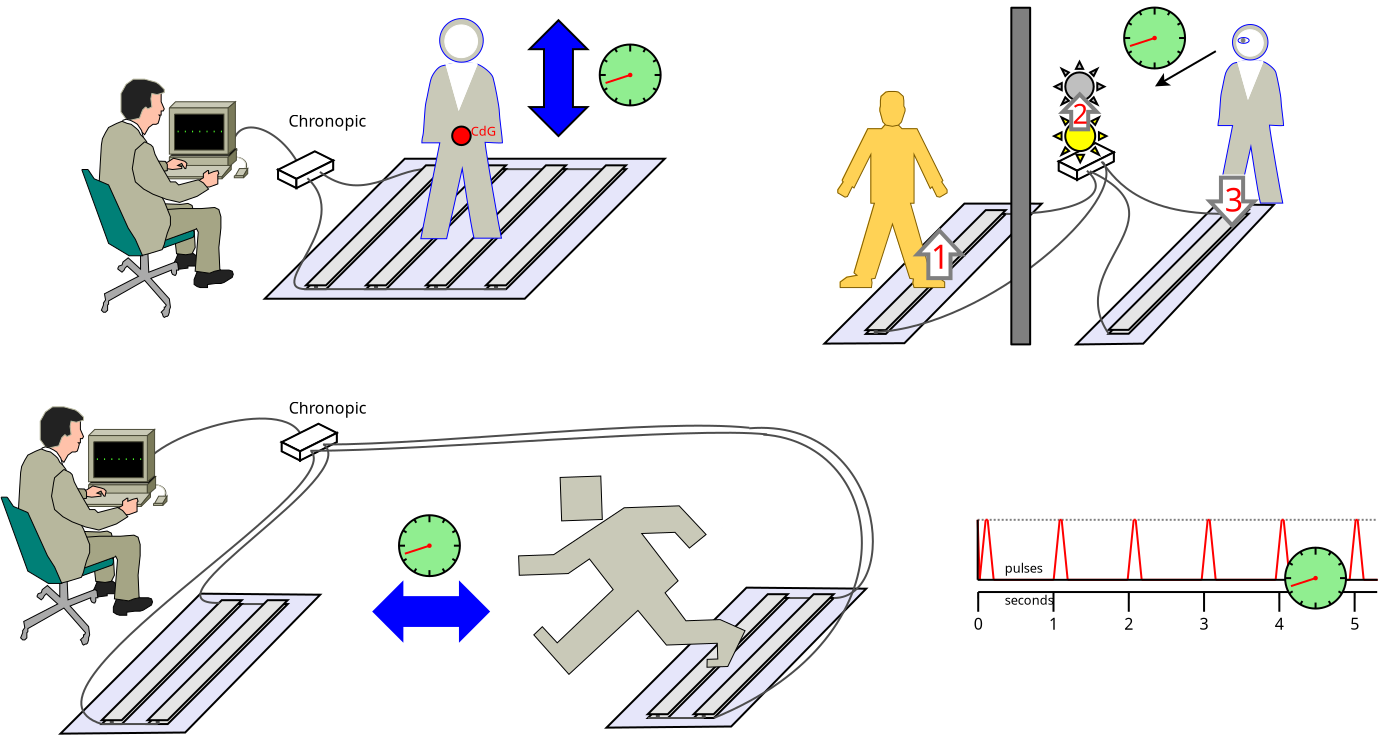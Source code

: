 <?xml version="1.0" encoding="UTF-8"?>
<dia:diagram xmlns:dia="http://www.lysator.liu.se/~alla/dia/">
  <dia:layer name="Fons" visible="true">
    <dia:group>
      <dia:group>
        <dia:object type="Standard - Polygon" version="0" id="O0">
          <dia:attribute name="obj_pos">
            <dia:point val="45.498,29.359"/>
          </dia:attribute>
          <dia:attribute name="obj_bb">
            <dia:rectangle val="38.377,29.309;51.6,36.41"/>
          </dia:attribute>
          <dia:attribute name="poly_points">
            <dia:point val="45.498,29.359"/>
            <dia:point val="51.482,29.411"/>
            <dia:point val="44.733,36.302"/>
            <dia:point val="38.498,36.359"/>
          </dia:attribute>
          <dia:attribute name="inner_color">
            <dia:color val="#e6e6fa"/>
          </dia:attribute>
          <dia:attribute name="show_background">
            <dia:boolean val="true"/>
          </dia:attribute>
        </dia:object>
        <dia:object type="Standard - Line" version="0" id="O1">
          <dia:attribute name="obj_pos">
            <dia:point val="49.863,29.878"/>
          </dia:attribute>
          <dia:attribute name="obj_bb">
            <dia:rectangle val="46.518,29.828;49.913,29.928"/>
          </dia:attribute>
          <dia:attribute name="conn_endpoints">
            <dia:point val="49.863,29.878"/>
            <dia:point val="46.568,29.878"/>
          </dia:attribute>
          <dia:attribute name="numcp">
            <dia:int val="1"/>
          </dia:attribute>
          <dia:attribute name="line_color">
            <dia:color val="#4d4d4d"/>
          </dia:attribute>
          <dia:connections>
            <dia:connection handle="0" to="O5" connection="2"/>
            <dia:connection handle="1" to="O2" connection="0"/>
          </dia:connections>
        </dia:object>
        <dia:object type="Standard - Polygon" version="0" id="O2">
          <dia:attribute name="obj_pos">
            <dia:point val="46.568,29.878"/>
          </dia:attribute>
          <dia:attribute name="obj_bb">
            <dia:rectangle val="40.447,29.828;47.688,35.928"/>
          </dia:attribute>
          <dia:attribute name="poly_points">
            <dia:point val="46.568,29.878"/>
            <dia:point val="47.568,29.878"/>
            <dia:point val="41.568,35.878"/>
            <dia:point val="40.568,35.878"/>
          </dia:attribute>
          <dia:attribute name="inner_color">
            <dia:color val="#e5e5e5"/>
          </dia:attribute>
          <dia:attribute name="show_background">
            <dia:boolean val="true"/>
          </dia:attribute>
        </dia:object>
        <dia:object type="Standard - Line" version="0" id="O3">
          <dia:attribute name="obj_pos">
            <dia:point val="41.062,35.686"/>
          </dia:attribute>
          <dia:attribute name="obj_bb">
            <dia:rectangle val="40.959,35.583;41.171,35.981"/>
          </dia:attribute>
          <dia:attribute name="conn_endpoints">
            <dia:point val="41.062,35.686"/>
            <dia:point val="41.068,35.878"/>
          </dia:attribute>
          <dia:attribute name="numcp">
            <dia:int val="1"/>
          </dia:attribute>
          <dia:attribute name="line_color">
            <dia:color val="#4d4d4d"/>
          </dia:attribute>
          <dia:attribute name="line_width">
            <dia:real val="0.2"/>
          </dia:attribute>
          <dia:connections>
            <dia:connection handle="0" to="O4" connection="5"/>
            <dia:connection handle="1" to="O2" connection="5"/>
          </dia:connections>
        </dia:object>
        <dia:object type="Standard - Polygon" version="0" id="O4">
          <dia:attribute name="obj_pos">
            <dia:point val="46.562,29.686"/>
          </dia:attribute>
          <dia:attribute name="obj_bb">
            <dia:rectangle val="40.441,29.636;47.682,35.736"/>
          </dia:attribute>
          <dia:attribute name="poly_points">
            <dia:point val="46.562,29.686"/>
            <dia:point val="47.562,29.686"/>
            <dia:point val="41.562,35.686"/>
            <dia:point val="40.562,35.686"/>
          </dia:attribute>
          <dia:attribute name="inner_color">
            <dia:color val="#e5e5e5"/>
          </dia:attribute>
          <dia:attribute name="show_background">
            <dia:boolean val="true"/>
          </dia:attribute>
        </dia:object>
        <dia:object type="Standard - Polygon" version="0" id="O5">
          <dia:attribute name="obj_pos">
            <dia:point val="48.863,29.878"/>
          </dia:attribute>
          <dia:attribute name="obj_bb">
            <dia:rectangle val="42.742,29.828;49.984,35.928"/>
          </dia:attribute>
          <dia:attribute name="poly_points">
            <dia:point val="48.863,29.878"/>
            <dia:point val="49.863,29.878"/>
            <dia:point val="43.863,35.878"/>
            <dia:point val="42.863,35.878"/>
          </dia:attribute>
          <dia:attribute name="inner_color">
            <dia:color val="#e5e5e5"/>
          </dia:attribute>
          <dia:attribute name="show_background">
            <dia:boolean val="true"/>
          </dia:attribute>
        </dia:object>
        <dia:object type="Standard - Line" version="0" id="O6">
          <dia:attribute name="obj_pos">
            <dia:point val="43.363,35.878"/>
          </dia:attribute>
          <dia:attribute name="obj_bb">
            <dia:rectangle val="40.518,35.828;43.413,35.928"/>
          </dia:attribute>
          <dia:attribute name="conn_endpoints">
            <dia:point val="43.363,35.878"/>
            <dia:point val="40.568,35.878"/>
          </dia:attribute>
          <dia:attribute name="numcp">
            <dia:int val="1"/>
          </dia:attribute>
          <dia:attribute name="line_color">
            <dia:color val="#4d4d4d"/>
          </dia:attribute>
          <dia:connections>
            <dia:connection handle="0" to="O5" connection="5"/>
            <dia:connection handle="1" to="O2" connection="6"/>
          </dia:connections>
        </dia:object>
        <dia:object type="Standard - Line" version="0" id="O7">
          <dia:attribute name="obj_pos">
            <dia:point val="43.357,35.686"/>
          </dia:attribute>
          <dia:attribute name="obj_bb">
            <dia:rectangle val="43.254,35.583;43.466,35.981"/>
          </dia:attribute>
          <dia:attribute name="conn_endpoints">
            <dia:point val="43.357,35.686"/>
            <dia:point val="43.363,35.878"/>
          </dia:attribute>
          <dia:attribute name="numcp">
            <dia:int val="1"/>
          </dia:attribute>
          <dia:attribute name="line_color">
            <dia:color val="#4d4d4d"/>
          </dia:attribute>
          <dia:attribute name="line_width">
            <dia:real val="0.2"/>
          </dia:attribute>
          <dia:connections>
            <dia:connection handle="0" to="O8" connection="5"/>
            <dia:connection handle="1" to="O5" connection="5"/>
          </dia:connections>
        </dia:object>
        <dia:object type="Standard - Polygon" version="0" id="O8">
          <dia:attribute name="obj_pos">
            <dia:point val="48.857,29.686"/>
          </dia:attribute>
          <dia:attribute name="obj_bb">
            <dia:rectangle val="42.736,29.636;49.978,35.736"/>
          </dia:attribute>
          <dia:attribute name="poly_points">
            <dia:point val="48.857,29.686"/>
            <dia:point val="49.857,29.686"/>
            <dia:point val="43.857,35.686"/>
            <dia:point val="42.857,35.686"/>
          </dia:attribute>
          <dia:attribute name="inner_color">
            <dia:color val="#e5e5e5"/>
          </dia:attribute>
          <dia:attribute name="show_background">
            <dia:boolean val="true"/>
          </dia:attribute>
        </dia:object>
      </dia:group>
      <dia:object type="Standard - BezierLine" version="0" id="O9">
        <dia:attribute name="obj_pos">
          <dia:point val="23.175,21.624"/>
        </dia:attribute>
        <dia:attribute name="obj_bb">
          <dia:rectangle val="14.664,20.859;23.244,24.032"/>
        </dia:attribute>
        <dia:attribute name="bez_points">
          <dia:point val="23.175,21.624"/>
          <dia:point val="22.027,19.728"/>
          <dia:point val="15.164,21.982"/>
          <dia:point val="15.164,23.982"/>
        </dia:attribute>
        <dia:attribute name="corner_types">
          <dia:enum val="0"/>
          <dia:enum val="0"/>
        </dia:attribute>
        <dia:attribute name="line_color">
          <dia:color val="#4d4d4d"/>
        </dia:attribute>
        <dia:attribute name="end_arrow">
          <dia:enum val="18"/>
        </dia:attribute>
        <dia:attribute name="end_arrow_length">
          <dia:real val="0.5"/>
        </dia:attribute>
        <dia:attribute name="end_arrow_width">
          <dia:real val="0.5"/>
        </dia:attribute>
        <dia:connections>
          <dia:connection handle="0" to="O12" connection="6"/>
        </dia:connections>
      </dia:object>
      <dia:object type="Cisco - PC Man" version="0" id="O10">
        <dia:attribute name="obj_pos">
          <dia:point val="8.225,20.319"/>
        </dia:attribute>
        <dia:attribute name="obj_bb">
          <dia:rectangle val="8.225,20.318;16.522,32.231"/>
        </dia:attribute>
        <dia:attribute name="elem_corner">
          <dia:point val="8.225,20.319"/>
        </dia:attribute>
        <dia:attribute name="elem_width">
          <dia:real val="8.296"/>
        </dia:attribute>
        <dia:attribute name="elem_height">
          <dia:real val="11.912"/>
        </dia:attribute>
        <dia:attribute name="line_width">
          <dia:real val="0.1"/>
        </dia:attribute>
        <dia:attribute name="line_colour">
          <dia:color val="#000000"/>
        </dia:attribute>
        <dia:attribute name="fill_colour">
          <dia:color val="#ffffff"/>
        </dia:attribute>
        <dia:attribute name="show_background">
          <dia:boolean val="true"/>
        </dia:attribute>
        <dia:attribute name="line_style">
          <dia:enum val="0"/>
          <dia:real val="1"/>
        </dia:attribute>
        <dia:attribute name="flip_horizontal">
          <dia:boolean val="false"/>
        </dia:attribute>
        <dia:attribute name="flip_vertical">
          <dia:boolean val="false"/>
        </dia:attribute>
      </dia:object>
      <dia:object type="Standard - Text" version="1" id="O11">
        <dia:attribute name="obj_pos">
          <dia:point val="22.612,20.664"/>
        </dia:attribute>
        <dia:attribute name="obj_bb">
          <dia:rectangle val="22.612,19.964;26.196,21.164"/>
        </dia:attribute>
        <dia:attribute name="text">
          <dia:composite type="text">
            <dia:attribute name="string">
              <dia:string>#Chronopic#</dia:string>
            </dia:attribute>
            <dia:attribute name="font">
              <dia:font family="sans" style="0" name="Helvetica"/>
            </dia:attribute>
            <dia:attribute name="height">
              <dia:real val="1"/>
            </dia:attribute>
            <dia:attribute name="pos">
              <dia:point val="22.612,20.664"/>
            </dia:attribute>
            <dia:attribute name="color">
              <dia:color val="#000000"/>
            </dia:attribute>
            <dia:attribute name="alignment">
              <dia:enum val="0"/>
            </dia:attribute>
          </dia:composite>
        </dia:attribute>
        <dia:attribute name="valign">
          <dia:enum val="3"/>
        </dia:attribute>
      </dia:object>
      <dia:object type="Block4" version="0" id="O12">
        <dia:attribute name="obj_pos">
          <dia:point val="22.256,21.164"/>
        </dia:attribute>
        <dia:attribute name="obj_bb">
          <dia:rectangle val="22.144,21.108;25.126,23.084"/>
        </dia:attribute>
        <dia:attribute name="elem_corner">
          <dia:point val="22.256,21.164"/>
        </dia:attribute>
        <dia:attribute name="elem_width">
          <dia:real val="2.759"/>
        </dia:attribute>
        <dia:attribute name="elem_height">
          <dia:real val="1.839"/>
        </dia:attribute>
        <dia:attribute name="line_width">
          <dia:real val="0.1"/>
        </dia:attribute>
        <dia:attribute name="line_colour">
          <dia:color val="#000000"/>
        </dia:attribute>
        <dia:attribute name="fill_colour">
          <dia:color val="#ffffff"/>
        </dia:attribute>
        <dia:attribute name="show_background">
          <dia:boolean val="true"/>
        </dia:attribute>
        <dia:attribute name="line_style">
          <dia:enum val="0"/>
          <dia:real val="1"/>
        </dia:attribute>
        <dia:attribute name="flip_horizontal">
          <dia:boolean val="false"/>
        </dia:attribute>
        <dia:attribute name="flip_vertical">
          <dia:boolean val="false"/>
        </dia:attribute>
      </dia:object>
      <dia:object type="Standard - BezierLine" version="0" id="O13">
        <dia:attribute name="obj_pos">
          <dia:point val="46.527,21.698"/>
        </dia:attribute>
        <dia:attribute name="obj_bb">
          <dia:rectangle val="23.636,21.564;46.582,22.568"/>
        </dia:attribute>
        <dia:attribute name="bez_points">
          <dia:point val="46.527,21.698"/>
          <dia:point val="42.815,21.287"/>
          <dia:point val="29.586,22.518"/>
          <dia:point val="23.686,22.518"/>
        </dia:attribute>
        <dia:attribute name="corner_types">
          <dia:enum val="0"/>
          <dia:enum val="0"/>
        </dia:attribute>
        <dia:attribute name="line_color">
          <dia:color val="#4d4d4d"/>
        </dia:attribute>
      </dia:object>
      <dia:object type="Standard - BezierLine" version="0" id="O14">
        <dia:attribute name="obj_pos">
          <dia:point val="45.641,21.366"/>
        </dia:attribute>
        <dia:attribute name="obj_bb">
          <dia:rectangle val="24.289,21.211;45.696,22.254"/>
        </dia:attribute>
        <dia:attribute name="bez_points">
          <dia:point val="45.641,21.366"/>
          <dia:point val="41.012,20.887"/>
          <dia:point val="30.239,22.204"/>
          <dia:point val="24.339,22.204"/>
        </dia:attribute>
        <dia:attribute name="corner_types">
          <dia:enum val="0"/>
          <dia:enum val="0"/>
        </dia:attribute>
        <dia:attribute name="line_color">
          <dia:color val="#4d4d4d"/>
        </dia:attribute>
      </dia:object>
      <dia:object type="Geometric - Left-Right Arrow" version="0" id="O15">
        <dia:attribute name="obj_pos">
          <dia:point val="26.852,29.115"/>
        </dia:attribute>
        <dia:attribute name="obj_bb">
          <dia:rectangle val="26.782,28.994;32.682,32.115"/>
        </dia:attribute>
        <dia:attribute name="elem_corner">
          <dia:point val="26.852,29.115"/>
        </dia:attribute>
        <dia:attribute name="elem_width">
          <dia:real val="5.759"/>
        </dia:attribute>
        <dia:attribute name="elem_height">
          <dia:real val="2.879"/>
        </dia:attribute>
        <dia:attribute name="line_width">
          <dia:real val="0.1"/>
        </dia:attribute>
        <dia:attribute name="line_colour">
          <dia:color val="#0000ff"/>
        </dia:attribute>
        <dia:attribute name="fill_colour">
          <dia:color val="#0000ff"/>
        </dia:attribute>
        <dia:attribute name="show_background">
          <dia:boolean val="true"/>
        </dia:attribute>
        <dia:attribute name="line_style">
          <dia:enum val="0"/>
          <dia:real val="1"/>
        </dia:attribute>
        <dia:attribute name="flip_horizontal">
          <dia:boolean val="false"/>
        </dia:attribute>
        <dia:attribute name="flip_vertical">
          <dia:boolean val="false"/>
        </dia:attribute>
      </dia:object>
      <dia:object type="Misc - Analog Clock" version="0" id="O16">
        <dia:attribute name="obj_pos">
          <dia:point val="28.124,25.46"/>
        </dia:attribute>
        <dia:attribute name="obj_bb">
          <dia:rectangle val="28.074,25.41;31.218,29.112"/>
        </dia:attribute>
        <dia:attribute name="elem_corner">
          <dia:point val="28.124,25.46"/>
        </dia:attribute>
        <dia:attribute name="elem_width">
          <dia:real val="3.044"/>
        </dia:attribute>
        <dia:attribute name="elem_height">
          <dia:real val="3.602"/>
        </dia:attribute>
        <dia:attribute name="line_width">
          <dia:real val="0.1"/>
        </dia:attribute>
        <dia:attribute name="line_colour">
          <dia:color val="#000000"/>
        </dia:attribute>
        <dia:attribute name="fill_colour">
          <dia:color val="#90ee90"/>
        </dia:attribute>
        <dia:attribute name="show_background">
          <dia:boolean val="true"/>
        </dia:attribute>
        <dia:attribute name="arrow_colour">
          <dia:color val="#90ee90"/>
        </dia:attribute>
        <dia:attribute name="arrow_line_width">
          <dia:real val="0.1"/>
        </dia:attribute>
        <dia:attribute name="sec_arrow_colour">
          <dia:color val="#ff0000"/>
        </dia:attribute>
        <dia:attribute name="sec_arrow_line_width">
          <dia:real val="0.1"/>
        </dia:attribute>
        <dia:attribute name="show_ticks">
          <dia:boolean val="true"/>
        </dia:attribute>
      </dia:object>
      <dia:object type="Cisco - Telecommuter" version="0" id="O17">
        <dia:attribute name="obj_pos">
          <dia:point val="34.104,23.779"/>
        </dia:attribute>
        <dia:attribute name="obj_bb">
          <dia:rectangle val="34.104,23.779;45.706,33.695"/>
        </dia:attribute>
        <dia:attribute name="elem_corner">
          <dia:point val="34.104,23.779"/>
        </dia:attribute>
        <dia:attribute name="elem_width">
          <dia:real val="11.602"/>
        </dia:attribute>
        <dia:attribute name="elem_height">
          <dia:real val="9.916"/>
        </dia:attribute>
        <dia:attribute name="line_width">
          <dia:real val="0.1"/>
        </dia:attribute>
        <dia:attribute name="line_colour">
          <dia:color val="#0000ff"/>
        </dia:attribute>
        <dia:attribute name="fill_colour">
          <dia:color val="#ffffff"/>
        </dia:attribute>
        <dia:attribute name="show_background">
          <dia:boolean val="true"/>
        </dia:attribute>
        <dia:attribute name="line_style">
          <dia:enum val="0"/>
          <dia:real val="1"/>
        </dia:attribute>
        <dia:attribute name="flip_horizontal">
          <dia:boolean val="true"/>
        </dia:attribute>
        <dia:attribute name="flip_vertical">
          <dia:boolean val="false"/>
        </dia:attribute>
      </dia:object>
      <dia:object type="Standard - Polygon" version="0" id="O18">
        <dia:attribute name="obj_pos">
          <dia:point val="44.722,26.054"/>
        </dia:attribute>
        <dia:attribute name="obj_bb">
          <dia:rectangle val="41.729,25.983;46.626,30.102"/>
        </dia:attribute>
        <dia:attribute name="poly_points">
          <dia:point val="44.722,26.054"/>
          <dia:point val="46.55,28.49"/>
          <dia:point val="43.227,30.041"/>
          <dia:point val="41.801,28.37"/>
        </dia:attribute>
        <dia:attribute name="line_color">
          <dia:color val="#ffffff"/>
        </dia:attribute>
        <dia:attribute name="show_background">
          <dia:boolean val="true"/>
        </dia:attribute>
      </dia:object>
      <dia:group>
        <dia:object type="Standard - Polygon" version="0" id="O19">
          <dia:attribute name="obj_pos">
            <dia:point val="18.197,29.66"/>
          </dia:attribute>
          <dia:attribute name="obj_bb">
            <dia:rectangle val="11.075,29.61;24.299,36.711"/>
          </dia:attribute>
          <dia:attribute name="poly_points">
            <dia:point val="18.197,29.66"/>
            <dia:point val="24.181,29.712"/>
            <dia:point val="17.432,36.603"/>
            <dia:point val="11.197,36.66"/>
          </dia:attribute>
          <dia:attribute name="inner_color">
            <dia:color val="#e6e6fa"/>
          </dia:attribute>
          <dia:attribute name="show_background">
            <dia:boolean val="true"/>
          </dia:attribute>
        </dia:object>
        <dia:object type="Standard - Line" version="0" id="O20">
          <dia:attribute name="obj_pos">
            <dia:point val="22.561,30.179"/>
          </dia:attribute>
          <dia:attribute name="obj_bb">
            <dia:rectangle val="19.216,30.129;22.611,30.229"/>
          </dia:attribute>
          <dia:attribute name="conn_endpoints">
            <dia:point val="22.561,30.179"/>
            <dia:point val="19.266,30.179"/>
          </dia:attribute>
          <dia:attribute name="numcp">
            <dia:int val="1"/>
          </dia:attribute>
          <dia:attribute name="line_color">
            <dia:color val="#4d4d4d"/>
          </dia:attribute>
          <dia:connections>
            <dia:connection handle="0" to="O24" connection="2"/>
            <dia:connection handle="1" to="O21" connection="0"/>
          </dia:connections>
        </dia:object>
        <dia:object type="Standard - Polygon" version="0" id="O21">
          <dia:attribute name="obj_pos">
            <dia:point val="19.266,30.179"/>
          </dia:attribute>
          <dia:attribute name="obj_bb">
            <dia:rectangle val="13.146,30.129;20.387,36.229"/>
          </dia:attribute>
          <dia:attribute name="poly_points">
            <dia:point val="19.266,30.179"/>
            <dia:point val="20.266,30.179"/>
            <dia:point val="14.266,36.179"/>
            <dia:point val="13.266,36.179"/>
          </dia:attribute>
          <dia:attribute name="inner_color">
            <dia:color val="#e5e5e5"/>
          </dia:attribute>
          <dia:attribute name="show_background">
            <dia:boolean val="true"/>
          </dia:attribute>
        </dia:object>
        <dia:object type="Standard - Line" version="0" id="O22">
          <dia:attribute name="obj_pos">
            <dia:point val="13.76,35.987"/>
          </dia:attribute>
          <dia:attribute name="obj_bb">
            <dia:rectangle val="13.657,35.884;13.869,36.282"/>
          </dia:attribute>
          <dia:attribute name="conn_endpoints">
            <dia:point val="13.76,35.987"/>
            <dia:point val="13.766,36.179"/>
          </dia:attribute>
          <dia:attribute name="numcp">
            <dia:int val="1"/>
          </dia:attribute>
          <dia:attribute name="line_color">
            <dia:color val="#4d4d4d"/>
          </dia:attribute>
          <dia:attribute name="line_width">
            <dia:real val="0.2"/>
          </dia:attribute>
          <dia:connections>
            <dia:connection handle="0" to="O23" connection="5"/>
            <dia:connection handle="1" to="O21" connection="5"/>
          </dia:connections>
        </dia:object>
        <dia:object type="Standard - Polygon" version="0" id="O23">
          <dia:attribute name="obj_pos">
            <dia:point val="19.26,29.987"/>
          </dia:attribute>
          <dia:attribute name="obj_bb">
            <dia:rectangle val="13.14,29.937;20.381,36.037"/>
          </dia:attribute>
          <dia:attribute name="poly_points">
            <dia:point val="19.26,29.987"/>
            <dia:point val="20.26,29.987"/>
            <dia:point val="14.26,35.987"/>
            <dia:point val="13.26,35.987"/>
          </dia:attribute>
          <dia:attribute name="inner_color">
            <dia:color val="#e5e5e5"/>
          </dia:attribute>
          <dia:attribute name="show_background">
            <dia:boolean val="true"/>
          </dia:attribute>
        </dia:object>
        <dia:object type="Standard - Polygon" version="0" id="O24">
          <dia:attribute name="obj_pos">
            <dia:point val="21.561,30.179"/>
          </dia:attribute>
          <dia:attribute name="obj_bb">
            <dia:rectangle val="15.441,30.129;22.682,36.229"/>
          </dia:attribute>
          <dia:attribute name="poly_points">
            <dia:point val="21.561,30.179"/>
            <dia:point val="22.561,30.179"/>
            <dia:point val="16.561,36.179"/>
            <dia:point val="15.562,36.179"/>
          </dia:attribute>
          <dia:attribute name="inner_color">
            <dia:color val="#e5e5e5"/>
          </dia:attribute>
          <dia:attribute name="show_background">
            <dia:boolean val="true"/>
          </dia:attribute>
        </dia:object>
        <dia:object type="Standard - Line" version="0" id="O25">
          <dia:attribute name="obj_pos">
            <dia:point val="16.061,36.179"/>
          </dia:attribute>
          <dia:attribute name="obj_bb">
            <dia:rectangle val="13.216,36.129;16.111,36.229"/>
          </dia:attribute>
          <dia:attribute name="conn_endpoints">
            <dia:point val="16.061,36.179"/>
            <dia:point val="13.266,36.179"/>
          </dia:attribute>
          <dia:attribute name="numcp">
            <dia:int val="1"/>
          </dia:attribute>
          <dia:attribute name="line_color">
            <dia:color val="#4d4d4d"/>
          </dia:attribute>
          <dia:connections>
            <dia:connection handle="0" to="O24" connection="5"/>
            <dia:connection handle="1" to="O21" connection="6"/>
          </dia:connections>
        </dia:object>
        <dia:object type="Standard - Line" version="0" id="O26">
          <dia:attribute name="obj_pos">
            <dia:point val="16.055,35.987"/>
          </dia:attribute>
          <dia:attribute name="obj_bb">
            <dia:rectangle val="15.952,35.884;16.165,36.282"/>
          </dia:attribute>
          <dia:attribute name="conn_endpoints">
            <dia:point val="16.055,35.987"/>
            <dia:point val="16.061,36.179"/>
          </dia:attribute>
          <dia:attribute name="numcp">
            <dia:int val="1"/>
          </dia:attribute>
          <dia:attribute name="line_color">
            <dia:color val="#4d4d4d"/>
          </dia:attribute>
          <dia:attribute name="line_width">
            <dia:real val="0.2"/>
          </dia:attribute>
          <dia:connections>
            <dia:connection handle="0" to="O27" connection="5"/>
            <dia:connection handle="1" to="O24" connection="5"/>
          </dia:connections>
        </dia:object>
        <dia:object type="Standard - Polygon" version="0" id="O27">
          <dia:attribute name="obj_pos">
            <dia:point val="21.555,29.987"/>
          </dia:attribute>
          <dia:attribute name="obj_bb">
            <dia:rectangle val="15.435,29.937;22.676,36.037"/>
          </dia:attribute>
          <dia:attribute name="poly_points">
            <dia:point val="21.555,29.987"/>
            <dia:point val="22.555,29.987"/>
            <dia:point val="16.555,35.987"/>
            <dia:point val="15.556,35.987"/>
          </dia:attribute>
          <dia:attribute name="inner_color">
            <dia:color val="#e5e5e5"/>
          </dia:attribute>
          <dia:attribute name="show_background">
            <dia:boolean val="true"/>
          </dia:attribute>
        </dia:object>
      </dia:group>
      <dia:object type="Standard - BezierLine" version="0" id="O28">
        <dia:attribute name="obj_pos">
          <dia:point val="49.863,29.878"/>
        </dia:attribute>
        <dia:attribute name="obj_bb">
          <dia:rectangle val="45.578,21.318;51.867,29.928"/>
        </dia:attribute>
        <dia:attribute name="bez_points">
          <dia:point val="49.863,29.878"/>
          <dia:point val="53.222,29.89"/>
          <dia:point val="52.523,20.843"/>
          <dia:point val="45.632,21.392"/>
        </dia:attribute>
        <dia:attribute name="corner_types">
          <dia:enum val="0"/>
          <dia:enum val="0"/>
        </dia:attribute>
        <dia:attribute name="line_color">
          <dia:color val="#4d4d4d"/>
        </dia:attribute>
      </dia:object>
      <dia:object type="Standard - BezierLine" version="0" id="O29">
        <dia:attribute name="obj_pos">
          <dia:point val="43.863,35.878"/>
        </dia:attribute>
        <dia:attribute name="obj_bb">
          <dia:rectangle val="43.798,21.652;51.317,35.943"/>
        </dia:attribute>
        <dia:attribute name="bez_points">
          <dia:point val="43.863,35.878"/>
          <dia:point val="54.01,31.75"/>
          <dia:point val="52.618,22.141"/>
          <dia:point val="46.337,21.705"/>
        </dia:attribute>
        <dia:attribute name="corner_types">
          <dia:enum val="0"/>
          <dia:enum val="0"/>
        </dia:attribute>
        <dia:attribute name="line_color">
          <dia:color val="#4d4d4d"/>
        </dia:attribute>
      </dia:object>
      <dia:object type="Standard - BezierLine" version="0" id="O30">
        <dia:attribute name="obj_pos">
          <dia:point val="19.161,30.121"/>
        </dia:attribute>
        <dia:attribute name="obj_bb">
          <dia:rectangle val="18.138,22.109;24.643,30.173"/>
        </dia:attribute>
        <dia:attribute name="bez_points">
          <dia:point val="19.161,30.121"/>
          <dia:point val="14.843,30.27"/>
          <dia:point val="26.425,23.77"/>
          <dia:point val="24.339,22.18"/>
        </dia:attribute>
        <dia:attribute name="corner_types">
          <dia:enum val="0"/>
          <dia:enum val="0"/>
        </dia:attribute>
        <dia:attribute name="line_color">
          <dia:color val="#4d4d4d"/>
        </dia:attribute>
      </dia:object>
      <dia:object type="Standard - BezierLine" version="0" id="O31">
        <dia:attribute name="obj_pos">
          <dia:point val="13.266,36.179"/>
        </dia:attribute>
        <dia:attribute name="obj_bb">
          <dia:rectangle val="12.19,22.471;23.916,36.241"/>
        </dia:attribute>
        <dia:attribute name="bez_points">
          <dia:point val="13.266,36.179"/>
          <dia:point val="7.877,34.571"/>
          <dia:point val="25.548,24.597"/>
          <dia:point val="23.735,22.542"/>
        </dia:attribute>
        <dia:attribute name="corner_types">
          <dia:enum val="0"/>
          <dia:enum val="0"/>
        </dia:attribute>
        <dia:attribute name="line_color">
          <dia:color val="#4d4d4d"/>
        </dia:attribute>
      </dia:object>
    </dia:group>
    <dia:group>
      <dia:object type="Standard - BezierLine" version="0" id="O32">
        <dia:attribute name="obj_pos">
          <dia:point val="22.994,8.003"/>
        </dia:attribute>
        <dia:attribute name="obj_bb">
          <dia:rectangle val="19.293,6.342;23.063,8.072"/>
        </dia:attribute>
        <dia:attribute name="bez_points">
          <dia:point val="22.994,8.003"/>
          <dia:point val="21.846,6.108"/>
          <dia:point val="19.793,5.723"/>
          <dia:point val="19.793,7.723"/>
        </dia:attribute>
        <dia:attribute name="corner_types">
          <dia:enum val="0"/>
          <dia:enum val="0"/>
        </dia:attribute>
        <dia:attribute name="line_color">
          <dia:color val="#4d4d4d"/>
        </dia:attribute>
        <dia:attribute name="end_arrow">
          <dia:enum val="18"/>
        </dia:attribute>
        <dia:attribute name="end_arrow_length">
          <dia:real val="0.5"/>
        </dia:attribute>
        <dia:attribute name="end_arrow_width">
          <dia:real val="0.5"/>
        </dia:attribute>
        <dia:connections>
          <dia:connection handle="0" to="O35" connection="6"/>
        </dia:connections>
      </dia:object>
      <dia:object type="Cisco - PC Man" version="0" id="O33">
        <dia:attribute name="obj_pos">
          <dia:point val="12.263,3.936"/>
        </dia:attribute>
        <dia:attribute name="obj_bb">
          <dia:rectangle val="12.262,3.936;20.56,15.849"/>
        </dia:attribute>
        <dia:attribute name="elem_corner">
          <dia:point val="12.263,3.936"/>
        </dia:attribute>
        <dia:attribute name="elem_width">
          <dia:real val="8.296"/>
        </dia:attribute>
        <dia:attribute name="elem_height">
          <dia:real val="11.912"/>
        </dia:attribute>
        <dia:attribute name="line_width">
          <dia:real val="0.1"/>
        </dia:attribute>
        <dia:attribute name="line_colour">
          <dia:color val="#000000"/>
        </dia:attribute>
        <dia:attribute name="fill_colour">
          <dia:color val="#ffffff"/>
        </dia:attribute>
        <dia:attribute name="show_background">
          <dia:boolean val="true"/>
        </dia:attribute>
        <dia:attribute name="line_style">
          <dia:enum val="0"/>
          <dia:real val="1"/>
        </dia:attribute>
        <dia:attribute name="flip_horizontal">
          <dia:boolean val="false"/>
        </dia:attribute>
        <dia:attribute name="flip_vertical">
          <dia:boolean val="false"/>
        </dia:attribute>
      </dia:object>
      <dia:object type="Standard - Text" version="1" id="O34">
        <dia:attribute name="obj_pos">
          <dia:point val="22.603,6.31"/>
        </dia:attribute>
        <dia:attribute name="obj_bb">
          <dia:rectangle val="22.603,5.61;26.188,6.81"/>
        </dia:attribute>
        <dia:attribute name="text">
          <dia:composite type="text">
            <dia:attribute name="string">
              <dia:string>#Chronopic#</dia:string>
            </dia:attribute>
            <dia:attribute name="font">
              <dia:font family="sans" style="0" name="Helvetica"/>
            </dia:attribute>
            <dia:attribute name="height">
              <dia:real val="1"/>
            </dia:attribute>
            <dia:attribute name="pos">
              <dia:point val="22.603,6.31"/>
            </dia:attribute>
            <dia:attribute name="color">
              <dia:color val="#000000"/>
            </dia:attribute>
            <dia:attribute name="alignment">
              <dia:enum val="0"/>
            </dia:attribute>
          </dia:composite>
        </dia:attribute>
        <dia:attribute name="valign">
          <dia:enum val="3"/>
        </dia:attribute>
      </dia:object>
      <dia:object type="Block4" version="0" id="O35">
        <dia:attribute name="obj_pos">
          <dia:point val="22.075,7.543"/>
        </dia:attribute>
        <dia:attribute name="obj_bb">
          <dia:rectangle val="21.963,7.488;24.945,9.464"/>
        </dia:attribute>
        <dia:attribute name="elem_corner">
          <dia:point val="22.075,7.543"/>
        </dia:attribute>
        <dia:attribute name="elem_width">
          <dia:real val="2.759"/>
        </dia:attribute>
        <dia:attribute name="elem_height">
          <dia:real val="1.839"/>
        </dia:attribute>
        <dia:attribute name="line_width">
          <dia:real val="0.1"/>
        </dia:attribute>
        <dia:attribute name="line_colour">
          <dia:color val="#000000"/>
        </dia:attribute>
        <dia:attribute name="fill_colour">
          <dia:color val="#ffffff"/>
        </dia:attribute>
        <dia:attribute name="show_background">
          <dia:boolean val="true"/>
        </dia:attribute>
        <dia:attribute name="line_style">
          <dia:enum val="0"/>
          <dia:real val="1"/>
        </dia:attribute>
        <dia:attribute name="flip_horizontal">
          <dia:boolean val="false"/>
        </dia:attribute>
        <dia:attribute name="flip_vertical">
          <dia:boolean val="false"/>
        </dia:attribute>
      </dia:object>
      <dia:object type="Standard - Polygon" version="0" id="O36">
        <dia:attribute name="obj_pos">
          <dia:point val="28.409,7.915"/>
        </dia:attribute>
        <dia:attribute name="obj_bb">
          <dia:rectangle val="21.288,7.865;41.529,14.965"/>
        </dia:attribute>
        <dia:attribute name="poly_points">
          <dia:point val="28.409,7.915"/>
          <dia:point val="41.409,7.915"/>
          <dia:point val="34.409,14.915"/>
          <dia:point val="21.409,14.915"/>
        </dia:attribute>
        <dia:attribute name="inner_color">
          <dia:color val="#e6e6fa"/>
        </dia:attribute>
        <dia:attribute name="show_background">
          <dia:boolean val="true"/>
        </dia:attribute>
      </dia:object>
      <dia:object type="Standard - Line" version="0" id="O37">
        <dia:attribute name="obj_pos">
          <dia:point val="38.978,8.434"/>
        </dia:attribute>
        <dia:attribute name="obj_bb">
          <dia:rectangle val="29.428,8.384;39.028,8.484"/>
        </dia:attribute>
        <dia:attribute name="conn_endpoints">
          <dia:point val="38.978,8.434"/>
          <dia:point val="29.478,8.434"/>
        </dia:attribute>
        <dia:attribute name="numcp">
          <dia:int val="1"/>
        </dia:attribute>
        <dia:attribute name="line_color">
          <dia:color val="#4d4d4d"/>
        </dia:attribute>
        <dia:connections>
          <dia:connection handle="0" to="O43" connection="1"/>
          <dia:connection handle="1" to="O39" connection="0"/>
        </dia:connections>
      </dia:object>
      <dia:object type="Standard - BezierLine" version="0" id="O38">
        <dia:attribute name="obj_pos">
          <dia:point val="29.478,8.434"/>
        </dia:attribute>
        <dia:attribute name="obj_bb">
          <dia:rectangle val="24.099,8.384;29.528,9.295"/>
        </dia:attribute>
        <dia:attribute name="bez_points">
          <dia:point val="29.478,8.434"/>
          <dia:point val="27.869,8.434"/>
          <dia:point val="26.256,10.163"/>
          <dia:point val="24.169,8.572"/>
        </dia:attribute>
        <dia:attribute name="corner_types">
          <dia:enum val="0"/>
          <dia:enum val="0"/>
        </dia:attribute>
        <dia:attribute name="line_color">
          <dia:color val="#4d4d4d"/>
        </dia:attribute>
        <dia:connections>
          <dia:connection handle="0" to="O39" connection="0"/>
        </dia:connections>
      </dia:object>
      <dia:object type="Standard - Polygon" version="0" id="O39">
        <dia:attribute name="obj_pos">
          <dia:point val="29.478,8.434"/>
        </dia:attribute>
        <dia:attribute name="obj_bb">
          <dia:rectangle val="23.357,8.384;30.599,14.484"/>
        </dia:attribute>
        <dia:attribute name="poly_points">
          <dia:point val="29.478,8.434"/>
          <dia:point val="30.478,8.434"/>
          <dia:point val="24.478,14.434"/>
          <dia:point val="23.478,14.434"/>
        </dia:attribute>
        <dia:attribute name="inner_color">
          <dia:color val="#e5e5e5"/>
        </dia:attribute>
        <dia:attribute name="show_background">
          <dia:boolean val="true"/>
        </dia:attribute>
      </dia:object>
      <dia:object type="Standard - BezierLine" version="0" id="O40">
        <dia:attribute name="obj_pos">
          <dia:point val="23.478,14.434"/>
        </dia:attribute>
        <dia:attribute name="obj_bb">
          <dia:rectangle val="22.84,8.815;24.305,14.484"/>
        </dia:attribute>
        <dia:attribute name="bez_points">
          <dia:point val="23.478,14.434"/>
          <dia:point val="21.329,14.434"/>
          <dia:point val="25.945,11.078"/>
          <dia:point val="23.541,8.886"/>
        </dia:attribute>
        <dia:attribute name="corner_types">
          <dia:enum val="0"/>
          <dia:enum val="0"/>
        </dia:attribute>
        <dia:attribute name="line_color">
          <dia:color val="#4d4d4d"/>
        </dia:attribute>
        <dia:connections>
          <dia:connection handle="0" to="O39" connection="6"/>
        </dia:connections>
      </dia:object>
      <dia:object type="Standard - Line" version="0" id="O41">
        <dia:attribute name="obj_pos">
          <dia:point val="23.972,14.243"/>
        </dia:attribute>
        <dia:attribute name="obj_bb">
          <dia:rectangle val="23.869,14.14;24.081,14.537"/>
        </dia:attribute>
        <dia:attribute name="conn_endpoints">
          <dia:point val="23.972,14.243"/>
          <dia:point val="23.978,14.434"/>
        </dia:attribute>
        <dia:attribute name="numcp">
          <dia:int val="1"/>
        </dia:attribute>
        <dia:attribute name="line_color">
          <dia:color val="#4d4d4d"/>
        </dia:attribute>
        <dia:attribute name="line_width">
          <dia:real val="0.2"/>
        </dia:attribute>
        <dia:connections>
          <dia:connection handle="0" to="O42" connection="5"/>
          <dia:connection handle="1" to="O39" connection="5"/>
        </dia:connections>
      </dia:object>
      <dia:object type="Standard - Polygon" version="0" id="O42">
        <dia:attribute name="obj_pos">
          <dia:point val="29.472,8.243"/>
        </dia:attribute>
        <dia:attribute name="obj_bb">
          <dia:rectangle val="23.351,8.193;30.593,14.293"/>
        </dia:attribute>
        <dia:attribute name="poly_points">
          <dia:point val="29.472,8.243"/>
          <dia:point val="30.472,8.243"/>
          <dia:point val="24.472,14.243"/>
          <dia:point val="23.472,14.243"/>
        </dia:attribute>
        <dia:attribute name="inner_color">
          <dia:color val="#e5e5e5"/>
        </dia:attribute>
        <dia:attribute name="show_background">
          <dia:boolean val="true"/>
        </dia:attribute>
      </dia:object>
      <dia:object type="Standard - Polygon" version="0" id="O43">
        <dia:attribute name="obj_pos">
          <dia:point val="38.478,8.434"/>
        </dia:attribute>
        <dia:attribute name="obj_bb">
          <dia:rectangle val="32.357,8.384;39.599,14.484"/>
        </dia:attribute>
        <dia:attribute name="poly_points">
          <dia:point val="38.478,8.434"/>
          <dia:point val="39.478,8.434"/>
          <dia:point val="33.478,14.434"/>
          <dia:point val="32.478,14.434"/>
        </dia:attribute>
        <dia:attribute name="inner_color">
          <dia:color val="#e5e5e5"/>
        </dia:attribute>
        <dia:attribute name="show_background">
          <dia:boolean val="true"/>
        </dia:attribute>
      </dia:object>
      <dia:object type="Standard - Polygon" version="0" id="O44">
        <dia:attribute name="obj_pos">
          <dia:point val="32.478,8.434"/>
        </dia:attribute>
        <dia:attribute name="obj_bb">
          <dia:rectangle val="26.357,8.384;33.599,14.484"/>
        </dia:attribute>
        <dia:attribute name="poly_points">
          <dia:point val="32.478,8.434"/>
          <dia:point val="33.478,8.434"/>
          <dia:point val="27.478,14.434"/>
          <dia:point val="26.478,14.434"/>
        </dia:attribute>
        <dia:attribute name="inner_color">
          <dia:color val="#e5e5e5"/>
        </dia:attribute>
        <dia:attribute name="show_background">
          <dia:boolean val="true"/>
        </dia:attribute>
      </dia:object>
      <dia:object type="Standard - Polygon" version="0" id="O45">
        <dia:attribute name="obj_pos">
          <dia:point val="35.478,8.434"/>
        </dia:attribute>
        <dia:attribute name="obj_bb">
          <dia:rectangle val="29.357,8.384;36.599,14.484"/>
        </dia:attribute>
        <dia:attribute name="poly_points">
          <dia:point val="35.478,8.434"/>
          <dia:point val="36.478,8.434"/>
          <dia:point val="30.478,14.434"/>
          <dia:point val="29.478,14.434"/>
        </dia:attribute>
        <dia:attribute name="inner_color">
          <dia:color val="#e5e5e5"/>
        </dia:attribute>
        <dia:attribute name="show_background">
          <dia:boolean val="true"/>
        </dia:attribute>
      </dia:object>
      <dia:object type="Standard - Line" version="0" id="O46">
        <dia:attribute name="obj_pos">
          <dia:point val="33.478,14.434"/>
        </dia:attribute>
        <dia:attribute name="obj_bb">
          <dia:rectangle val="23.428,14.384;33.528,14.484"/>
        </dia:attribute>
        <dia:attribute name="conn_endpoints">
          <dia:point val="33.478,14.434"/>
          <dia:point val="23.478,14.434"/>
        </dia:attribute>
        <dia:attribute name="numcp">
          <dia:int val="1"/>
        </dia:attribute>
        <dia:attribute name="line_color">
          <dia:color val="#4d4d4d"/>
        </dia:attribute>
        <dia:connections>
          <dia:connection handle="0" to="O43" connection="4"/>
          <dia:connection handle="1" to="O39" connection="6"/>
        </dia:connections>
      </dia:object>
      <dia:object type="Standard - Line" version="0" id="O47">
        <dia:attribute name="obj_pos">
          <dia:point val="32.972,14.243"/>
        </dia:attribute>
        <dia:attribute name="obj_bb">
          <dia:rectangle val="32.869,14.139;33.081,14.537"/>
        </dia:attribute>
        <dia:attribute name="conn_endpoints">
          <dia:point val="32.972,14.243"/>
          <dia:point val="32.978,14.434"/>
        </dia:attribute>
        <dia:attribute name="numcp">
          <dia:int val="1"/>
        </dia:attribute>
        <dia:attribute name="line_color">
          <dia:color val="#4d4d4d"/>
        </dia:attribute>
        <dia:attribute name="line_width">
          <dia:real val="0.2"/>
        </dia:attribute>
        <dia:connections>
          <dia:connection handle="0" to="O48" connection="5"/>
          <dia:connection handle="1" to="O43" connection="5"/>
        </dia:connections>
      </dia:object>
      <dia:object type="Standard - Polygon" version="0" id="O48">
        <dia:attribute name="obj_pos">
          <dia:point val="38.472,8.243"/>
        </dia:attribute>
        <dia:attribute name="obj_bb">
          <dia:rectangle val="32.351,8.193;39.593,14.293"/>
        </dia:attribute>
        <dia:attribute name="poly_points">
          <dia:point val="38.472,8.243"/>
          <dia:point val="39.472,8.243"/>
          <dia:point val="33.472,14.243"/>
          <dia:point val="32.472,14.243"/>
        </dia:attribute>
        <dia:attribute name="inner_color">
          <dia:color val="#e5e5e5"/>
        </dia:attribute>
        <dia:attribute name="show_background">
          <dia:boolean val="true"/>
        </dia:attribute>
      </dia:object>
      <dia:object type="Standard - Line" version="0" id="O49">
        <dia:attribute name="obj_pos">
          <dia:point val="29.972,14.243"/>
        </dia:attribute>
        <dia:attribute name="obj_bb">
          <dia:rectangle val="29.869,14.14;30.081,14.537"/>
        </dia:attribute>
        <dia:attribute name="conn_endpoints">
          <dia:point val="29.972,14.243"/>
          <dia:point val="29.978,14.434"/>
        </dia:attribute>
        <dia:attribute name="numcp">
          <dia:int val="1"/>
        </dia:attribute>
        <dia:attribute name="line_color">
          <dia:color val="#4d4d4d"/>
        </dia:attribute>
        <dia:attribute name="line_width">
          <dia:real val="0.2"/>
        </dia:attribute>
        <dia:connections>
          <dia:connection handle="0" to="O50" connection="5"/>
          <dia:connection handle="1" to="O45" connection="5"/>
        </dia:connections>
      </dia:object>
      <dia:object type="Standard - Polygon" version="0" id="O50">
        <dia:attribute name="obj_pos">
          <dia:point val="35.472,8.243"/>
        </dia:attribute>
        <dia:attribute name="obj_bb">
          <dia:rectangle val="29.351,8.193;36.593,14.293"/>
        </dia:attribute>
        <dia:attribute name="poly_points">
          <dia:point val="35.472,8.243"/>
          <dia:point val="36.472,8.243"/>
          <dia:point val="30.472,14.243"/>
          <dia:point val="29.472,14.243"/>
        </dia:attribute>
        <dia:attribute name="inner_color">
          <dia:color val="#e5e5e5"/>
        </dia:attribute>
        <dia:attribute name="show_background">
          <dia:boolean val="true"/>
        </dia:attribute>
      </dia:object>
      <dia:object type="Standard - Line" version="0" id="O51">
        <dia:attribute name="obj_pos">
          <dia:point val="26.972,14.243"/>
        </dia:attribute>
        <dia:attribute name="obj_bb">
          <dia:rectangle val="26.869,14.14;27.081,14.537"/>
        </dia:attribute>
        <dia:attribute name="conn_endpoints">
          <dia:point val="26.972,14.243"/>
          <dia:point val="26.978,14.434"/>
        </dia:attribute>
        <dia:attribute name="numcp">
          <dia:int val="1"/>
        </dia:attribute>
        <dia:attribute name="line_color">
          <dia:color val="#4d4d4d"/>
        </dia:attribute>
        <dia:attribute name="line_width">
          <dia:real val="0.2"/>
        </dia:attribute>
        <dia:connections>
          <dia:connection handle="0" to="O52" connection="5"/>
          <dia:connection handle="1" to="O44" connection="5"/>
        </dia:connections>
      </dia:object>
      <dia:object type="Standard - Polygon" version="0" id="O52">
        <dia:attribute name="obj_pos">
          <dia:point val="32.472,8.243"/>
        </dia:attribute>
        <dia:attribute name="obj_bb">
          <dia:rectangle val="26.351,8.193;33.593,14.293"/>
        </dia:attribute>
        <dia:attribute name="poly_points">
          <dia:point val="32.472,8.243"/>
          <dia:point val="33.472,8.243"/>
          <dia:point val="27.472,14.243"/>
          <dia:point val="26.472,14.243"/>
        </dia:attribute>
        <dia:attribute name="inner_color">
          <dia:color val="#e5e5e5"/>
        </dia:attribute>
        <dia:attribute name="show_background">
          <dia:boolean val="true"/>
        </dia:attribute>
      </dia:object>
      <dia:object type="Cisco - Standing Man" version="0" id="O53">
        <dia:attribute name="obj_pos">
          <dia:point val="29.214,0.906"/>
        </dia:attribute>
        <dia:attribute name="obj_bb">
          <dia:rectangle val="29.214,0.906;33.297,11.912"/>
        </dia:attribute>
        <dia:attribute name="elem_corner">
          <dia:point val="29.214,0.906"/>
        </dia:attribute>
        <dia:attribute name="elem_width">
          <dia:real val="4.083"/>
        </dia:attribute>
        <dia:attribute name="elem_height">
          <dia:real val="11.007"/>
        </dia:attribute>
        <dia:attribute name="line_width">
          <dia:real val="0.1"/>
        </dia:attribute>
        <dia:attribute name="line_colour">
          <dia:color val="#0000ff"/>
        </dia:attribute>
        <dia:attribute name="fill_colour">
          <dia:color val="#ffffff"/>
        </dia:attribute>
        <dia:attribute name="show_background">
          <dia:boolean val="true"/>
        </dia:attribute>
        <dia:attribute name="line_style">
          <dia:enum val="0"/>
          <dia:real val="1"/>
        </dia:attribute>
        <dia:attribute name="flip_horizontal">
          <dia:boolean val="false"/>
        </dia:attribute>
        <dia:attribute name="flip_vertical">
          <dia:boolean val="false"/>
        </dia:attribute>
      </dia:object>
      <dia:object type="Geometric - Up-Down Arrow" version="0" id="O54">
        <dia:attribute name="obj_pos">
          <dia:point val="34.649,0.989"/>
        </dia:attribute>
        <dia:attribute name="obj_bb">
          <dia:rectangle val="34.528,0.918;37.664,6.849"/>
        </dia:attribute>
        <dia:attribute name="elem_corner">
          <dia:point val="34.649,0.989"/>
        </dia:attribute>
        <dia:attribute name="elem_width">
          <dia:real val="2.895"/>
        </dia:attribute>
        <dia:attribute name="elem_height">
          <dia:real val="5.79"/>
        </dia:attribute>
        <dia:attribute name="line_width">
          <dia:real val="0.1"/>
        </dia:attribute>
        <dia:attribute name="line_colour">
          <dia:color val="#000000"/>
        </dia:attribute>
        <dia:attribute name="fill_colour">
          <dia:color val="#0000ff"/>
        </dia:attribute>
        <dia:attribute name="show_background">
          <dia:boolean val="true"/>
        </dia:attribute>
        <dia:attribute name="line_style">
          <dia:enum val="0"/>
          <dia:real val="1"/>
        </dia:attribute>
        <dia:attribute name="flip_horizontal">
          <dia:boolean val="false"/>
        </dia:attribute>
        <dia:attribute name="flip_vertical">
          <dia:boolean val="false"/>
        </dia:attribute>
      </dia:object>
      <dia:object type="Misc - Analog Clock" version="0" id="O55">
        <dia:attribute name="obj_pos">
          <dia:point val="38.161,1.925"/>
        </dia:attribute>
        <dia:attribute name="obj_bb">
          <dia:rectangle val="38.111,1.875;41.255,5.577"/>
        </dia:attribute>
        <dia:attribute name="elem_corner">
          <dia:point val="38.161,1.925"/>
        </dia:attribute>
        <dia:attribute name="elem_width">
          <dia:real val="3.044"/>
        </dia:attribute>
        <dia:attribute name="elem_height">
          <dia:real val="3.602"/>
        </dia:attribute>
        <dia:attribute name="line_width">
          <dia:real val="0.1"/>
        </dia:attribute>
        <dia:attribute name="line_colour">
          <dia:color val="#000000"/>
        </dia:attribute>
        <dia:attribute name="fill_colour">
          <dia:color val="#90ee90"/>
        </dia:attribute>
        <dia:attribute name="show_background">
          <dia:boolean val="true"/>
        </dia:attribute>
        <dia:attribute name="arrow_colour">
          <dia:color val="#90ee90"/>
        </dia:attribute>
        <dia:attribute name="arrow_line_width">
          <dia:real val="0.1"/>
        </dia:attribute>
        <dia:attribute name="sec_arrow_colour">
          <dia:color val="#ff0000"/>
        </dia:attribute>
        <dia:attribute name="sec_arrow_line_width">
          <dia:real val="0.1"/>
        </dia:attribute>
        <dia:attribute name="show_ticks">
          <dia:boolean val="true"/>
        </dia:attribute>
      </dia:object>
      <dia:object type="Geometric - Perfect Circle" version="0" id="O56">
        <dia:attribute name="obj_pos">
          <dia:point val="30.782,6.305"/>
        </dia:attribute>
        <dia:attribute name="obj_bb">
          <dia:rectangle val="30.732,6.255;31.758,7.281"/>
        </dia:attribute>
        <dia:attribute name="elem_corner">
          <dia:point val="30.782,6.305"/>
        </dia:attribute>
        <dia:attribute name="elem_width">
          <dia:real val="0.926"/>
        </dia:attribute>
        <dia:attribute name="elem_height">
          <dia:real val="0.926"/>
        </dia:attribute>
        <dia:attribute name="line_width">
          <dia:real val="0.1"/>
        </dia:attribute>
        <dia:attribute name="line_colour">
          <dia:color val="#000000"/>
        </dia:attribute>
        <dia:attribute name="fill_colour">
          <dia:color val="#ff0000"/>
        </dia:attribute>
        <dia:attribute name="show_background">
          <dia:boolean val="true"/>
        </dia:attribute>
        <dia:attribute name="line_style">
          <dia:enum val="0"/>
          <dia:real val="1"/>
        </dia:attribute>
        <dia:attribute name="flip_horizontal">
          <dia:boolean val="false"/>
        </dia:attribute>
        <dia:attribute name="flip_vertical">
          <dia:boolean val="false"/>
        </dia:attribute>
      </dia:object>
      <dia:object type="Standard - Text" version="1" id="O57">
        <dia:attribute name="obj_pos">
          <dia:point val="31.708,6.768"/>
        </dia:attribute>
        <dia:attribute name="obj_bb">
          <dia:rectangle val="31.708,6.218;32.958,7.168"/>
        </dia:attribute>
        <dia:attribute name="text">
          <dia:composite type="text">
            <dia:attribute name="string">
              <dia:string>#CdG#</dia:string>
            </dia:attribute>
            <dia:attribute name="font">
              <dia:font family="sans" style="0" name="Helvetica"/>
            </dia:attribute>
            <dia:attribute name="height">
              <dia:real val="0.8"/>
            </dia:attribute>
            <dia:attribute name="pos">
              <dia:point val="31.708,6.768"/>
            </dia:attribute>
            <dia:attribute name="color">
              <dia:color val="#ff0000"/>
            </dia:attribute>
            <dia:attribute name="alignment">
              <dia:enum val="0"/>
            </dia:attribute>
          </dia:composite>
        </dia:attribute>
        <dia:attribute name="valign">
          <dia:enum val="3"/>
        </dia:attribute>
        <dia:connections>
          <dia:connection handle="0" to="O56" connection="3"/>
        </dia:connections>
      </dia:object>
    </dia:group>
    <dia:group>
      <dia:group>
        <dia:object type="Cisco - Standing Man" version="0" id="O58">
          <dia:attribute name="obj_pos">
            <dia:point val="69.032,1.203"/>
          </dia:attribute>
          <dia:attribute name="obj_bb">
            <dia:rectangle val="69.032,1.203;72.353,10.156"/>
          </dia:attribute>
          <dia:attribute name="elem_corner">
            <dia:point val="69.032,1.203"/>
          </dia:attribute>
          <dia:attribute name="elem_width">
            <dia:real val="3.321"/>
          </dia:attribute>
          <dia:attribute name="elem_height">
            <dia:real val="8.952"/>
          </dia:attribute>
          <dia:attribute name="line_width">
            <dia:real val="0.1"/>
          </dia:attribute>
          <dia:attribute name="line_colour">
            <dia:color val="#0000ff"/>
          </dia:attribute>
          <dia:attribute name="fill_colour">
            <dia:color val="#ffffff"/>
          </dia:attribute>
          <dia:attribute name="show_background">
            <dia:boolean val="true"/>
          </dia:attribute>
          <dia:attribute name="line_style">
            <dia:enum val="0"/>
            <dia:real val="1"/>
          </dia:attribute>
          <dia:attribute name="flip_horizontal">
            <dia:boolean val="false"/>
          </dia:attribute>
          <dia:attribute name="flip_vertical">
            <dia:boolean val="false"/>
          </dia:attribute>
        </dia:object>
        <dia:object type="Standard - Box" version="0" id="O59">
          <dia:attribute name="obj_pos">
            <dia:point val="67.827,8.755"/>
          </dia:attribute>
          <dia:attribute name="obj_bb">
            <dia:rectangle val="67.777,8.705;70.535,11.079"/>
          </dia:attribute>
          <dia:attribute name="elem_corner">
            <dia:point val="67.827,8.755"/>
          </dia:attribute>
          <dia:attribute name="elem_width">
            <dia:real val="2.658"/>
          </dia:attribute>
          <dia:attribute name="elem_height">
            <dia:real val="2.274"/>
          </dia:attribute>
          <dia:attribute name="border_color">
            <dia:color val="#ffffff"/>
          </dia:attribute>
          <dia:attribute name="show_background">
            <dia:boolean val="true"/>
          </dia:attribute>
          <dia:attribute name="corner_radius">
            <dia:real val="1.175e-39"/>
          </dia:attribute>
        </dia:object>
      </dia:group>
      <dia:group>
        <dia:object type="Standard - Ellipse" version="0" id="O60">
          <dia:attribute name="obj_pos">
            <dia:point val="70.076,1.853"/>
          </dia:attribute>
          <dia:attribute name="obj_bb">
            <dia:rectangle val="70.051,1.828;70.655,2.168"/>
          </dia:attribute>
          <dia:attribute name="elem_corner">
            <dia:point val="70.076,1.853"/>
          </dia:attribute>
          <dia:attribute name="elem_width">
            <dia:real val="0.554"/>
          </dia:attribute>
          <dia:attribute name="elem_height">
            <dia:real val="0.291"/>
          </dia:attribute>
          <dia:attribute name="border_width">
            <dia:real val="0.05"/>
          </dia:attribute>
          <dia:attribute name="border_color">
            <dia:color val="#0000ff"/>
          </dia:attribute>
        </dia:object>
        <dia:object type="Standard - Ellipse" version="0" id="O61">
          <dia:attribute name="obj_pos">
            <dia:point val="70.23,1.894"/>
          </dia:attribute>
          <dia:attribute name="obj_bb">
            <dia:rectangle val="70.205,1.869;70.449,2.127"/>
          </dia:attribute>
          <dia:attribute name="elem_corner">
            <dia:point val="70.23,1.894"/>
          </dia:attribute>
          <dia:attribute name="elem_width">
            <dia:real val="0.194"/>
          </dia:attribute>
          <dia:attribute name="elem_height">
            <dia:real val="0.207"/>
          </dia:attribute>
          <dia:attribute name="border_width">
            <dia:real val="0.05"/>
          </dia:attribute>
          <dia:attribute name="border_color">
            <dia:color val="#7f7f7f"/>
          </dia:attribute>
          <dia:attribute name="inner_color">
            <dia:color val="#7f7f7f"/>
          </dia:attribute>
        </dia:object>
      </dia:group>
    </dia:group>
    <dia:object type="Block4" version="0" id="O62">
      <dia:attribute name="obj_pos">
        <dia:point val="61.107,7.132"/>
      </dia:attribute>
      <dia:attribute name="obj_bb">
        <dia:rectangle val="60.995,7.076;63.978,9.052"/>
      </dia:attribute>
      <dia:attribute name="elem_corner">
        <dia:point val="61.107,7.132"/>
      </dia:attribute>
      <dia:attribute name="elem_width">
        <dia:real val="2.759"/>
      </dia:attribute>
      <dia:attribute name="elem_height">
        <dia:real val="1.839"/>
      </dia:attribute>
      <dia:attribute name="line_width">
        <dia:real val="0.1"/>
      </dia:attribute>
      <dia:attribute name="line_colour">
        <dia:color val="#000000"/>
      </dia:attribute>
      <dia:attribute name="fill_colour">
        <dia:color val="#ffffff"/>
      </dia:attribute>
      <dia:attribute name="show_background">
        <dia:boolean val="true"/>
      </dia:attribute>
      <dia:attribute name="line_style">
        <dia:enum val="0"/>
        <dia:real val="1"/>
      </dia:attribute>
      <dia:attribute name="flip_horizontal">
        <dia:boolean val="false"/>
      </dia:attribute>
      <dia:attribute name="flip_vertical">
        <dia:boolean val="false"/>
      </dia:attribute>
    </dia:object>
    <dia:group>
      <dia:object type="Standard - Polygon" version="0" id="O63">
        <dia:attribute name="obj_pos">
          <dia:point val="56.395,10.156"/>
        </dia:attribute>
        <dia:attribute name="obj_bb">
          <dia:rectangle val="49.274,10.107;60.379,17.207"/>
        </dia:attribute>
        <dia:attribute name="poly_points">
          <dia:point val="56.395,10.156"/>
          <dia:point val="60.26,10.159"/>
          <dia:point val="53.394,17.136"/>
          <dia:point val="49.395,17.157"/>
        </dia:attribute>
        <dia:attribute name="inner_color">
          <dia:color val="#e6e6fa"/>
        </dia:attribute>
        <dia:attribute name="show_background">
          <dia:boolean val="true"/>
        </dia:attribute>
      </dia:object>
      <dia:object type="Standard - Polygon" version="0" id="O64">
        <dia:attribute name="obj_pos">
          <dia:point val="57.464,10.675"/>
        </dia:attribute>
        <dia:attribute name="obj_bb">
          <dia:rectangle val="51.343,10.625;58.585,16.725"/>
        </dia:attribute>
        <dia:attribute name="poly_points">
          <dia:point val="57.464,10.675"/>
          <dia:point val="58.464,10.675"/>
          <dia:point val="52.464,16.675"/>
          <dia:point val="51.464,16.675"/>
        </dia:attribute>
        <dia:attribute name="inner_color">
          <dia:color val="#e5e5e5"/>
        </dia:attribute>
        <dia:attribute name="show_background">
          <dia:boolean val="true"/>
        </dia:attribute>
      </dia:object>
      <dia:object type="Standard - Polygon" version="0" id="O65">
        <dia:attribute name="obj_pos">
          <dia:point val="57.458,10.484"/>
        </dia:attribute>
        <dia:attribute name="obj_bb">
          <dia:rectangle val="51.337,10.434;58.579,16.534"/>
        </dia:attribute>
        <dia:attribute name="poly_points">
          <dia:point val="57.458,10.484"/>
          <dia:point val="58.458,10.484"/>
          <dia:point val="52.458,16.484"/>
          <dia:point val="51.458,16.484"/>
        </dia:attribute>
        <dia:attribute name="inner_color">
          <dia:color val="#e5e5e5"/>
        </dia:attribute>
        <dia:attribute name="show_background">
          <dia:boolean val="true"/>
        </dia:attribute>
      </dia:object>
    </dia:group>
    <dia:object type="Misc - Analog Clock" version="0" id="O66">
      <dia:attribute name="obj_pos">
        <dia:point val="64.382,0.077"/>
      </dia:attribute>
      <dia:attribute name="obj_bb">
        <dia:rectangle val="64.332,0.027;67.475,3.729"/>
      </dia:attribute>
      <dia:attribute name="elem_corner">
        <dia:point val="64.382,0.077"/>
      </dia:attribute>
      <dia:attribute name="elem_width">
        <dia:real val="3.044"/>
      </dia:attribute>
      <dia:attribute name="elem_height">
        <dia:real val="3.602"/>
      </dia:attribute>
      <dia:attribute name="line_width">
        <dia:real val="0.1"/>
      </dia:attribute>
      <dia:attribute name="line_colour">
        <dia:color val="#000000"/>
      </dia:attribute>
      <dia:attribute name="fill_colour">
        <dia:color val="#90ee90"/>
      </dia:attribute>
      <dia:attribute name="show_background">
        <dia:boolean val="true"/>
      </dia:attribute>
      <dia:attribute name="arrow_colour">
        <dia:color val="#90ee90"/>
      </dia:attribute>
      <dia:attribute name="arrow_line_width">
        <dia:real val="0.1"/>
      </dia:attribute>
      <dia:attribute name="sec_arrow_colour">
        <dia:color val="#ff0000"/>
      </dia:attribute>
      <dia:attribute name="sec_arrow_line_width">
        <dia:real val="0.1"/>
      </dia:attribute>
      <dia:attribute name="show_ticks">
        <dia:boolean val="true"/>
      </dia:attribute>
    </dia:object>
    <dia:object type="Standard - Line" version="0" id="O67">
      <dia:attribute name="obj_pos">
        <dia:point val="51.958,16.484"/>
      </dia:attribute>
      <dia:attribute name="obj_bb">
        <dia:rectangle val="51.855,16.381;52.067,16.778"/>
      </dia:attribute>
      <dia:attribute name="conn_endpoints">
        <dia:point val="51.958,16.484"/>
        <dia:point val="51.964,16.675"/>
      </dia:attribute>
      <dia:attribute name="numcp">
        <dia:int val="1"/>
      </dia:attribute>
      <dia:attribute name="line_color">
        <dia:color val="#4d4d4d"/>
      </dia:attribute>
      <dia:attribute name="line_width">
        <dia:real val="0.2"/>
      </dia:attribute>
    </dia:object>
    <dia:object type="Standard - BezierLine" version="0" id="O68">
      <dia:attribute name="obj_pos">
        <dia:point val="58.464,10.675"/>
      </dia:attribute>
      <dia:attribute name="obj_bb">
        <dia:rectangle val="58.414,8.442;63.015,10.726"/>
      </dia:attribute>
      <dia:attribute name="bez_points">
        <dia:point val="58.464,10.675"/>
        <dia:point val="61.823,10.688"/>
        <dia:point val="63.931,9.763"/>
        <dia:point val="62.52,8.513"/>
      </dia:attribute>
      <dia:attribute name="corner_types">
        <dia:enum val="0"/>
        <dia:enum val="0"/>
      </dia:attribute>
      <dia:attribute name="line_color">
        <dia:color val="#4d4d4d"/>
      </dia:attribute>
    </dia:object>
    <dia:object type="Standard - Text" version="1" id="O69">
      <dia:attribute name="obj_pos">
        <dia:point val="56.773,16.368"/>
      </dia:attribute>
      <dia:attribute name="obj_bb">
        <dia:rectangle val="56.773,15.818;56.773,16.768"/>
      </dia:attribute>
      <dia:attribute name="text">
        <dia:composite type="text">
          <dia:attribute name="string">
            <dia:string>##</dia:string>
          </dia:attribute>
          <dia:attribute name="font">
            <dia:font family="sans" style="0" name="Helvetica"/>
          </dia:attribute>
          <dia:attribute name="height">
            <dia:real val="0.8"/>
          </dia:attribute>
          <dia:attribute name="pos">
            <dia:point val="56.773,16.368"/>
          </dia:attribute>
          <dia:attribute name="color">
            <dia:color val="#000000"/>
          </dia:attribute>
          <dia:attribute name="alignment">
            <dia:enum val="0"/>
          </dia:attribute>
        </dia:composite>
      </dia:attribute>
      <dia:attribute name="valign">
        <dia:enum val="3"/>
      </dia:attribute>
    </dia:object>
    <dia:object type="Cisco - Man gold" version="0" id="O70">
      <dia:attribute name="obj_pos">
        <dia:point val="50.035,4.522"/>
      </dia:attribute>
      <dia:attribute name="obj_bb">
        <dia:rectangle val="50.034,4.522;55.528,14.355"/>
      </dia:attribute>
      <dia:attribute name="elem_corner">
        <dia:point val="50.035,4.522"/>
      </dia:attribute>
      <dia:attribute name="elem_width">
        <dia:real val="5.493"/>
      </dia:attribute>
      <dia:attribute name="elem_height">
        <dia:real val="9.832"/>
      </dia:attribute>
      <dia:attribute name="line_width">
        <dia:real val="0.1"/>
      </dia:attribute>
      <dia:attribute name="line_colour">
        <dia:color val="#000000"/>
      </dia:attribute>
      <dia:attribute name="fill_colour">
        <dia:color val="#ffffff"/>
      </dia:attribute>
      <dia:attribute name="show_background">
        <dia:boolean val="true"/>
      </dia:attribute>
      <dia:attribute name="line_style">
        <dia:enum val="0"/>
        <dia:real val="1"/>
      </dia:attribute>
      <dia:attribute name="flip_horizontal">
        <dia:boolean val="false"/>
      </dia:attribute>
      <dia:attribute name="flip_vertical">
        <dia:boolean val="false"/>
      </dia:attribute>
    </dia:object>
    <dia:object type="Standard - Polygon" version="0" id="O71">
      <dia:attribute name="obj_pos">
        <dia:point val="68.983,10.2"/>
      </dia:attribute>
      <dia:attribute name="obj_bb">
        <dia:rectangle val="61.861,10.149;71.978,17.251"/>
      </dia:attribute>
      <dia:attribute name="poly_points">
        <dia:point val="68.983,10.2"/>
        <dia:point val="71.863,10.222"/>
        <dia:point val="65.336,17.159"/>
        <dia:point val="61.983,17.2"/>
      </dia:attribute>
      <dia:attribute name="inner_color">
        <dia:color val="#e6e6fa"/>
      </dia:attribute>
      <dia:attribute name="show_background">
        <dia:boolean val="true"/>
      </dia:attribute>
    </dia:object>
    <dia:object type="Standard - Polygon" version="0" id="O72">
      <dia:attribute name="obj_pos">
        <dia:point val="69.609,10.663"/>
      </dia:attribute>
      <dia:attribute name="obj_bb">
        <dia:rectangle val="63.488,10.613;70.73,16.713"/>
      </dia:attribute>
      <dia:attribute name="poly_points">
        <dia:point val="69.609,10.663"/>
        <dia:point val="70.609,10.663"/>
        <dia:point val="64.609,16.663"/>
        <dia:point val="63.609,16.663"/>
      </dia:attribute>
      <dia:attribute name="inner_color">
        <dia:color val="#e5e5e5"/>
      </dia:attribute>
      <dia:attribute name="show_background">
        <dia:boolean val="true"/>
      </dia:attribute>
    </dia:object>
    <dia:object type="Standard - Polygon" version="0" id="O73">
      <dia:attribute name="obj_pos">
        <dia:point val="69.603,10.472"/>
      </dia:attribute>
      <dia:attribute name="obj_bb">
        <dia:rectangle val="63.483,10.422;70.724,16.522"/>
      </dia:attribute>
      <dia:attribute name="poly_points">
        <dia:point val="69.603,10.472"/>
        <dia:point val="70.603,10.472"/>
        <dia:point val="64.603,16.472"/>
        <dia:point val="63.603,16.472"/>
      </dia:attribute>
      <dia:attribute name="inner_color">
        <dia:color val="#e5e5e5"/>
      </dia:attribute>
      <dia:attribute name="show_background">
        <dia:boolean val="true"/>
      </dia:attribute>
    </dia:object>
    <dia:object type="Standard - BezierLine" version="0" id="O74">
      <dia:attribute name="obj_pos">
        <dia:point val="63.609,16.663"/>
      </dia:attribute>
      <dia:attribute name="obj_bb">
        <dia:rectangle val="62.599,8.471;64.682,16.733"/>
      </dia:attribute>
      <dia:attribute name="bez_points">
        <dia:point val="63.609,16.663"/>
        <dia:point val="61.258,13.267"/>
        <dia:point val="67.669,10.882"/>
        <dia:point val="62.665,8.537"/>
      </dia:attribute>
      <dia:attribute name="corner_types">
        <dia:enum val="0"/>
        <dia:enum val="0"/>
      </dia:attribute>
      <dia:attribute name="line_color">
        <dia:color val="#4d4d4d"/>
      </dia:attribute>
      <dia:connections>
        <dia:connection handle="0" to="O72" connection="6"/>
      </dia:connections>
    </dia:object>
    <dia:object type="Standard - BezierLine" version="0" id="O75">
      <dia:attribute name="obj_pos">
        <dia:point val="69.609,10.663"/>
      </dia:attribute>
      <dia:attribute name="obj_bb">
        <dia:rectangle val="63.175,7.983;69.66,10.717"/>
      </dia:attribute>
      <dia:attribute name="bez_points">
        <dia:point val="69.609,10.663"/>
        <dia:point val="64.802,10.775"/>
        <dia:point val="63.759,8.618"/>
        <dia:point val="63.245,8.054"/>
      </dia:attribute>
      <dia:attribute name="corner_types">
        <dia:enum val="0"/>
        <dia:enum val="0"/>
      </dia:attribute>
      <dia:attribute name="line_color">
        <dia:color val="#4d4d4d"/>
      </dia:attribute>
      <dia:connections>
        <dia:connection handle="0" to="O72" connection="0"/>
      </dia:connections>
    </dia:object>
    <dia:object type="Geometric - Up Arrow" version="0" id="O76">
      <dia:attribute name="obj_pos">
        <dia:point val="68.666,8.862"/>
      </dia:attribute>
      <dia:attribute name="obj_bb">
        <dia:rectangle val="68.436,8.762;71.114,11.381"/>
      </dia:attribute>
      <dia:attribute name="elem_corner">
        <dia:point val="68.666,8.862"/>
      </dia:attribute>
      <dia:attribute name="elem_width">
        <dia:real val="2.218"/>
      </dia:attribute>
      <dia:attribute name="elem_height">
        <dia:real val="2.372"/>
      </dia:attribute>
      <dia:attribute name="line_width">
        <dia:real val="0.2"/>
      </dia:attribute>
      <dia:attribute name="line_colour">
        <dia:color val="#7f7f7f"/>
      </dia:attribute>
      <dia:attribute name="fill_colour">
        <dia:color val="#ffffff"/>
      </dia:attribute>
      <dia:attribute name="show_background">
        <dia:boolean val="true"/>
      </dia:attribute>
      <dia:attribute name="line_style">
        <dia:enum val="0"/>
        <dia:real val="1"/>
      </dia:attribute>
      <dia:attribute name="flip_horizontal">
        <dia:boolean val="false"/>
      </dia:attribute>
      <dia:attribute name="flip_vertical">
        <dia:boolean val="true"/>
      </dia:attribute>
    </dia:object>
    <dia:object type="Standard - Line" version="0" id="O77">
      <dia:attribute name="obj_pos">
        <dia:point val="68.965,2.536"/>
      </dia:attribute>
      <dia:attribute name="obj_bb">
        <dia:rectangle val="65.628,2.468;69.034,4.756"/>
      </dia:attribute>
      <dia:attribute name="conn_endpoints">
        <dia:point val="68.965,2.536"/>
        <dia:point val="65.922,4.298"/>
      </dia:attribute>
      <dia:attribute name="numcp">
        <dia:int val="1"/>
      </dia:attribute>
      <dia:attribute name="end_arrow">
        <dia:enum val="22"/>
      </dia:attribute>
      <dia:attribute name="end_arrow_length">
        <dia:real val="0.5"/>
      </dia:attribute>
      <dia:attribute name="end_arrow_width">
        <dia:real val="0.5"/>
      </dia:attribute>
    </dia:object>
    <dia:object type="Geometric - Up Arrow" version="0" id="O78">
      <dia:attribute name="obj_pos">
        <dia:point val="54.036,11.51"/>
      </dia:attribute>
      <dia:attribute name="obj_bb">
        <dia:rectangle val="53.806,11.363;56.484,13.982"/>
      </dia:attribute>
      <dia:attribute name="elem_corner">
        <dia:point val="54.036,11.51"/>
      </dia:attribute>
      <dia:attribute name="elem_width">
        <dia:real val="2.218"/>
      </dia:attribute>
      <dia:attribute name="elem_height">
        <dia:real val="2.372"/>
      </dia:attribute>
      <dia:attribute name="line_width">
        <dia:real val="0.2"/>
      </dia:attribute>
      <dia:attribute name="line_colour">
        <dia:color val="#7f7f7f"/>
      </dia:attribute>
      <dia:attribute name="fill_colour">
        <dia:color val="#ffffff"/>
      </dia:attribute>
      <dia:attribute name="show_background">
        <dia:boolean val="true"/>
      </dia:attribute>
      <dia:attribute name="line_style">
        <dia:enum val="0"/>
        <dia:real val="1"/>
      </dia:attribute>
      <dia:attribute name="flip_horizontal">
        <dia:boolean val="false"/>
      </dia:attribute>
      <dia:attribute name="flip_vertical">
        <dia:boolean val="false"/>
      </dia:attribute>
    </dia:object>
    <dia:object type="Standard - BezierLine" version="0" id="O79">
      <dia:attribute name="obj_pos">
        <dia:point val="51.961,16.58"/>
      </dia:attribute>
      <dia:attribute name="obj_bb">
        <dia:rectangle val="51.909,8.008;63.547,16.632"/>
      </dia:attribute>
      <dia:attribute name="bez_points">
        <dia:point val="51.961,16.58"/>
        <dia:point val="57.588,16.322"/>
        <dia:point val="64.72,9.891"/>
        <dia:point val="63.318,8.078"/>
      </dia:attribute>
      <dia:attribute name="corner_types">
        <dia:enum val="0"/>
        <dia:enum val="0"/>
      </dia:attribute>
      <dia:attribute name="line_color">
        <dia:color val="#4d4d4d"/>
      </dia:attribute>
      <dia:connections>
        <dia:connection handle="0" to="O67" connection="0"/>
      </dia:connections>
    </dia:object>
    <dia:object type="Standard - Text" version="1" id="O80">
      <dia:attribute name="obj_pos">
        <dia:point val="54.728,13.411"/>
      </dia:attribute>
      <dia:attribute name="obj_bb">
        <dia:rectangle val="54.728,12.011;55.628,14.361"/>
      </dia:attribute>
      <dia:attribute name="text">
        <dia:composite type="text">
          <dia:attribute name="string">
            <dia:string>#1#</dia:string>
          </dia:attribute>
          <dia:attribute name="font">
            <dia:font family="sans" style="0" name="Helvetica"/>
          </dia:attribute>
          <dia:attribute name="height">
            <dia:real val="2"/>
          </dia:attribute>
          <dia:attribute name="pos">
            <dia:point val="54.728,13.411"/>
          </dia:attribute>
          <dia:attribute name="color">
            <dia:color val="#ff0000"/>
          </dia:attribute>
          <dia:attribute name="alignment">
            <dia:enum val="0"/>
          </dia:attribute>
        </dia:composite>
      </dia:attribute>
      <dia:attribute name="valign">
        <dia:enum val="3"/>
      </dia:attribute>
    </dia:object>
    <dia:object type="Standard - Text" version="1" id="O81">
      <dia:attribute name="obj_pos">
        <dia:point val="69.406,10.562"/>
      </dia:attribute>
      <dia:attribute name="obj_bb">
        <dia:rectangle val="69.406,9.162;70.306,11.512"/>
      </dia:attribute>
      <dia:attribute name="text">
        <dia:composite type="text">
          <dia:attribute name="string">
            <dia:string>#3#</dia:string>
          </dia:attribute>
          <dia:attribute name="font">
            <dia:font family="sans" style="0" name="Helvetica"/>
          </dia:attribute>
          <dia:attribute name="height">
            <dia:real val="2"/>
          </dia:attribute>
          <dia:attribute name="pos">
            <dia:point val="69.406,10.562"/>
          </dia:attribute>
          <dia:attribute name="color">
            <dia:color val="#ff0000"/>
          </dia:attribute>
          <dia:attribute name="alignment">
            <dia:enum val="0"/>
          </dia:attribute>
        </dia:composite>
      </dia:attribute>
      <dia:attribute name="valign">
        <dia:enum val="3"/>
      </dia:attribute>
    </dia:object>
    <dia:group>
      <dia:object type="Assorted - Sun" version="0" id="O82">
        <dia:attribute name="obj_pos">
          <dia:point val="60.906,3.065"/>
        </dia:attribute>
        <dia:attribute name="obj_bb">
          <dia:rectangle val="60.794,2.953;63.504,5.663"/>
        </dia:attribute>
        <dia:attribute name="elem_corner">
          <dia:point val="60.906,3.065"/>
        </dia:attribute>
        <dia:attribute name="elem_width">
          <dia:real val="2.486"/>
        </dia:attribute>
        <dia:attribute name="elem_height">
          <dia:real val="2.486"/>
        </dia:attribute>
        <dia:attribute name="line_width">
          <dia:real val="0.1"/>
        </dia:attribute>
        <dia:attribute name="line_colour">
          <dia:color val="#000000"/>
        </dia:attribute>
        <dia:attribute name="fill_colour">
          <dia:color val="#bfbfbf"/>
        </dia:attribute>
        <dia:attribute name="show_background">
          <dia:boolean val="true"/>
        </dia:attribute>
        <dia:attribute name="line_style">
          <dia:enum val="0"/>
          <dia:real val="1"/>
        </dia:attribute>
        <dia:attribute name="flip_horizontal">
          <dia:boolean val="false"/>
        </dia:attribute>
        <dia:attribute name="flip_vertical">
          <dia:boolean val="false"/>
        </dia:attribute>
      </dia:object>
      <dia:object type="Assorted - Sun" version="0" id="O83">
        <dia:attribute name="obj_pos">
          <dia:point val="60.876,5.472"/>
        </dia:attribute>
        <dia:attribute name="obj_bb">
          <dia:rectangle val="60.764,5.36;63.606,8.203"/>
        </dia:attribute>
        <dia:attribute name="elem_corner">
          <dia:point val="60.876,5.472"/>
        </dia:attribute>
        <dia:attribute name="elem_width">
          <dia:real val="2.619"/>
        </dia:attribute>
        <dia:attribute name="elem_height">
          <dia:real val="2.619"/>
        </dia:attribute>
        <dia:attribute name="line_width">
          <dia:real val="0.1"/>
        </dia:attribute>
        <dia:attribute name="line_colour">
          <dia:color val="#000000"/>
        </dia:attribute>
        <dia:attribute name="fill_colour">
          <dia:color val="#ffff00"/>
        </dia:attribute>
        <dia:attribute name="show_background">
          <dia:boolean val="true"/>
        </dia:attribute>
        <dia:attribute name="line_style">
          <dia:enum val="0"/>
          <dia:real val="1"/>
        </dia:attribute>
        <dia:attribute name="flip_horizontal">
          <dia:boolean val="false"/>
        </dia:attribute>
        <dia:attribute name="flip_vertical">
          <dia:boolean val="false"/>
        </dia:attribute>
      </dia:object>
      <dia:group>
        <dia:object type="Geometric - Up Arrow" version="0" id="O84">
          <dia:attribute name="obj_pos">
            <dia:point val="61.308,4.696"/>
          </dia:attribute>
          <dia:attribute name="obj_bb">
            <dia:rectangle val="61.071,4.553;63.247,6.544"/>
          </dia:attribute>
          <dia:attribute name="elem_corner">
            <dia:point val="61.308,4.696"/>
          </dia:attribute>
          <dia:attribute name="elem_width">
            <dia:real val="1.702"/>
          </dia:attribute>
          <dia:attribute name="elem_height">
            <dia:real val="1.749"/>
          </dia:attribute>
          <dia:attribute name="line_width">
            <dia:real val="0.2"/>
          </dia:attribute>
          <dia:attribute name="line_colour">
            <dia:color val="#7f7f7f"/>
          </dia:attribute>
          <dia:attribute name="fill_colour">
            <dia:color val="#ffffff"/>
          </dia:attribute>
          <dia:attribute name="show_background">
            <dia:boolean val="true"/>
          </dia:attribute>
          <dia:attribute name="line_style">
            <dia:enum val="0"/>
            <dia:real val="1"/>
          </dia:attribute>
          <dia:attribute name="flip_horizontal">
            <dia:boolean val="false"/>
          </dia:attribute>
          <dia:attribute name="flip_vertical">
            <dia:boolean val="false"/>
          </dia:attribute>
        </dia:object>
        <dia:object type="Standard - Text" version="1" id="O85">
          <dia:attribute name="obj_pos">
            <dia:point val="61.794,6.169"/>
          </dia:attribute>
          <dia:attribute name="obj_bb">
            <dia:rectangle val="61.794,4.969;62.594,6.969"/>
          </dia:attribute>
          <dia:attribute name="text">
            <dia:composite type="text">
              <dia:attribute name="string">
                <dia:string>#2#</dia:string>
              </dia:attribute>
              <dia:attribute name="font">
                <dia:font family="sans" style="0" name="Helvetica"/>
              </dia:attribute>
              <dia:attribute name="height">
                <dia:real val="1.7"/>
              </dia:attribute>
              <dia:attribute name="pos">
                <dia:point val="61.794,6.169"/>
              </dia:attribute>
              <dia:attribute name="color">
                <dia:color val="#ff0000"/>
              </dia:attribute>
              <dia:attribute name="alignment">
                <dia:enum val="0"/>
              </dia:attribute>
            </dia:composite>
          </dia:attribute>
          <dia:attribute name="valign">
            <dia:enum val="3"/>
          </dia:attribute>
        </dia:object>
      </dia:group>
    </dia:group>
    <dia:group>
      <dia:object type="chronogram - reference" version="0" id="O86">
        <dia:attribute name="obj_pos">
          <dia:point val="57.084,29.579"/>
        </dia:attribute>
        <dia:attribute name="obj_bb">
          <dia:rectangle val="56.16,29.529;77.96,31.616"/>
        </dia:attribute>
        <dia:attribute name="elem_corner">
          <dia:point val="57.084,29.579"/>
        </dia:attribute>
        <dia:attribute name="elem_width">
          <dia:real val="19.95"/>
        </dia:attribute>
        <dia:attribute name="elem_height">
          <dia:real val="0.986"/>
        </dia:attribute>
        <dia:attribute name="start_time">
          <dia:real val="0"/>
        </dia:attribute>
        <dia:attribute name="end_time">
          <dia:real val="5.3"/>
        </dia:attribute>
        <dia:attribute name="time_step">
          <dia:real val="1"/>
        </dia:attribute>
        <dia:attribute name="time_lstep">
          <dia:real val="1"/>
        </dia:attribute>
        <dia:attribute name="color">
          <dia:color val="#000000"/>
        </dia:attribute>
        <dia:attribute name="main_lwidth">
          <dia:real val="0.1"/>
        </dia:attribute>
        <dia:attribute name="light_lwidth">
          <dia:real val="0.05"/>
        </dia:attribute>
        <dia:attribute name="font">
          <dia:font family="sans" style="0" name="Helvetica"/>
        </dia:attribute>
        <dia:attribute name="font_size">
          <dia:real val="1"/>
        </dia:attribute>
        <dia:attribute name="font_color">
          <dia:color val="#000000"/>
        </dia:attribute>
      </dia:object>
      <dia:object type="chronogram - line" version="0" id="O87">
        <dia:attribute name="obj_pos">
          <dia:point val="57.057,25.968"/>
        </dia:attribute>
        <dia:attribute name="obj_bb">
          <dia:rectangle val="57.007,25.918;77.107,29.118"/>
        </dia:attribute>
        <dia:attribute name="elem_corner">
          <dia:point val="57.057,25.968"/>
        </dia:attribute>
        <dia:attribute name="elem_width">
          <dia:real val="20"/>
        </dia:attribute>
        <dia:attribute name="elem_height">
          <dia:real val="3"/>
        </dia:attribute>
        <dia:attribute name="name">
          <dia:string>##</dia:string>
        </dia:attribute>
        <dia:attribute name="events">
          <dia:string>#@ -,2 (,1)3(,1)3(,1)3(,1)3(,1)3(,1)#</dia:string>
        </dia:attribute>
        <dia:attribute name="start_time">
          <dia:real val="0"/>
        </dia:attribute>
        <dia:attribute name="end_time">
          <dia:real val="20"/>
        </dia:attribute>
        <dia:attribute name="rise_time">
          <dia:real val="0.3"/>
        </dia:attribute>
        <dia:attribute name="fall_time">
          <dia:real val="0.3"/>
        </dia:attribute>
        <dia:attribute name="multibit">
          <dia:boolean val="false"/>
        </dia:attribute>
        <dia:attribute name="data_color">
          <dia:color val="#ff0000"/>
        </dia:attribute>
        <dia:attribute name="data_lwidth">
          <dia:real val="0.1"/>
        </dia:attribute>
        <dia:attribute name="color">
          <dia:color val="#000000"/>
        </dia:attribute>
        <dia:attribute name="main_lwidth">
          <dia:real val="0.1"/>
        </dia:attribute>
        <dia:attribute name="font">
          <dia:font family="sans" style="0" name="Helvetica"/>
        </dia:attribute>
        <dia:attribute name="font_size">
          <dia:real val="0.1"/>
        </dia:attribute>
        <dia:attribute name="font_color">
          <dia:color val="#000000"/>
        </dia:attribute>
      </dia:object>
      <dia:object type="Misc - Analog Clock" version="0" id="O88">
        <dia:attribute name="obj_pos">
          <dia:point val="72.43,27.082"/>
        </dia:attribute>
        <dia:attribute name="obj_bb">
          <dia:rectangle val="72.38,27.032;75.523,30.734"/>
        </dia:attribute>
        <dia:attribute name="elem_corner">
          <dia:point val="72.43,27.082"/>
        </dia:attribute>
        <dia:attribute name="elem_width">
          <dia:real val="3.044"/>
        </dia:attribute>
        <dia:attribute name="elem_height">
          <dia:real val="3.602"/>
        </dia:attribute>
        <dia:attribute name="line_width">
          <dia:real val="0.1"/>
        </dia:attribute>
        <dia:attribute name="line_colour">
          <dia:color val="#000000"/>
        </dia:attribute>
        <dia:attribute name="fill_colour">
          <dia:color val="#90ee90"/>
        </dia:attribute>
        <dia:attribute name="show_background">
          <dia:boolean val="true"/>
        </dia:attribute>
        <dia:attribute name="arrow_colour">
          <dia:color val="#90ee90"/>
        </dia:attribute>
        <dia:attribute name="arrow_line_width">
          <dia:real val="0.1"/>
        </dia:attribute>
        <dia:attribute name="sec_arrow_colour">
          <dia:color val="#ff0000"/>
        </dia:attribute>
        <dia:attribute name="sec_arrow_line_width">
          <dia:real val="0.1"/>
        </dia:attribute>
        <dia:attribute name="show_ticks">
          <dia:boolean val="true"/>
        </dia:attribute>
      </dia:object>
      <dia:object type="Standard - Text" version="1" id="O89">
        <dia:attribute name="obj_pos">
          <dia:point val="58.413,28.618"/>
        </dia:attribute>
        <dia:attribute name="obj_bb">
          <dia:rectangle val="58.413,28.068;61.063,30.618"/>
        </dia:attribute>
        <dia:attribute name="text">
          <dia:composite type="text">
            <dia:attribute name="string">
              <dia:string>#pulses

seconds#</dia:string>
            </dia:attribute>
            <dia:attribute name="font">
              <dia:font family="sans" style="0" name="Helvetica"/>
            </dia:attribute>
            <dia:attribute name="height">
              <dia:real val="0.8"/>
            </dia:attribute>
            <dia:attribute name="pos">
              <dia:point val="58.413,28.618"/>
            </dia:attribute>
            <dia:attribute name="color">
              <dia:color val="#000000"/>
            </dia:attribute>
            <dia:attribute name="alignment">
              <dia:enum val="0"/>
            </dia:attribute>
          </dia:composite>
        </dia:attribute>
        <dia:attribute name="valign">
          <dia:enum val="3"/>
        </dia:attribute>
      </dia:object>
    </dia:group>
    <dia:object type="Standard - Box" version="0" id="O90">
      <dia:attribute name="obj_pos">
        <dia:point val="58.74,0.365"/>
      </dia:attribute>
      <dia:attribute name="obj_bb">
        <dia:rectangle val="58.69,0.315;59.731,17.248"/>
      </dia:attribute>
      <dia:attribute name="elem_corner">
        <dia:point val="58.74,0.365"/>
      </dia:attribute>
      <dia:attribute name="elem_width">
        <dia:real val="0.941"/>
      </dia:attribute>
      <dia:attribute name="elem_height">
        <dia:real val="16.833"/>
      </dia:attribute>
      <dia:attribute name="inner_color">
        <dia:color val="#7f7f7f"/>
      </dia:attribute>
      <dia:attribute name="show_background">
        <dia:boolean val="true"/>
      </dia:attribute>
      <dia:attribute name="corner_radius">
        <dia:real val="1.175e-39"/>
      </dia:attribute>
    </dia:object>
  </dia:layer>
</dia:diagram>
